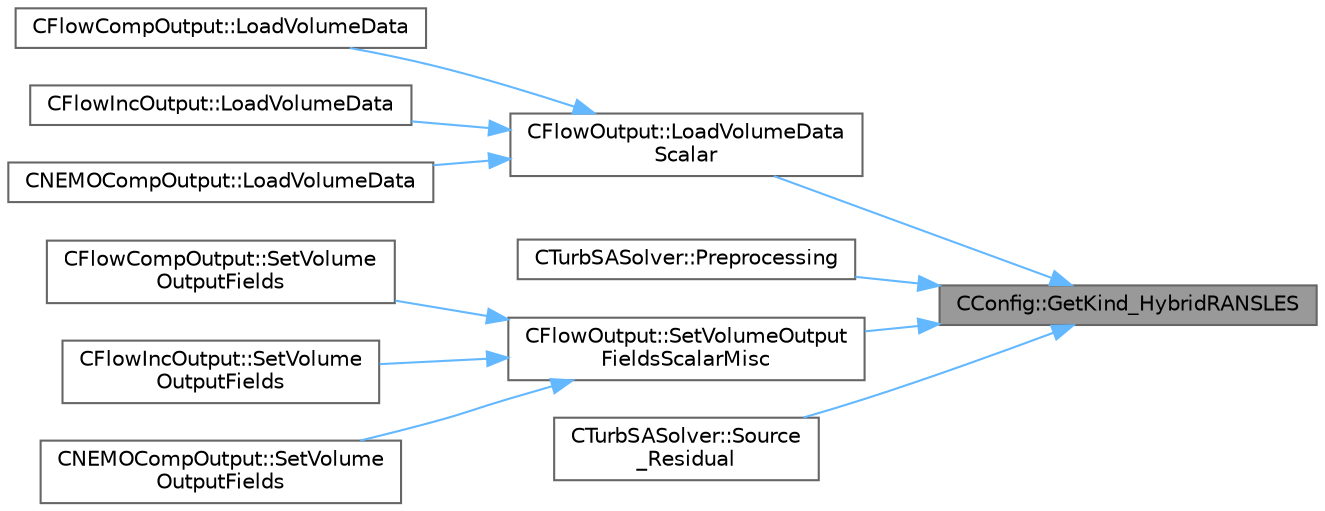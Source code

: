 digraph "CConfig::GetKind_HybridRANSLES"
{
 // LATEX_PDF_SIZE
  bgcolor="transparent";
  edge [fontname=Helvetica,fontsize=10,labelfontname=Helvetica,labelfontsize=10];
  node [fontname=Helvetica,fontsize=10,shape=box,height=0.2,width=0.4];
  rankdir="RL";
  Node1 [id="Node000001",label="CConfig::GetKind_HybridRANSLES",height=0.2,width=0.4,color="gray40", fillcolor="grey60", style="filled", fontcolor="black",tooltip="Get the Kind of Hybrid RANS/LES."];
  Node1 -> Node2 [id="edge1_Node000001_Node000002",dir="back",color="steelblue1",style="solid",tooltip=" "];
  Node2 [id="Node000002",label="CFlowOutput::LoadVolumeData\lScalar",height=0.2,width=0.4,color="grey40", fillcolor="white", style="filled",URL="$classCFlowOutput.html#ad996a9cd0b41ef4bc726397d18219c17",tooltip="Set all scalar (turbulence/species) volume field values for a point."];
  Node2 -> Node3 [id="edge2_Node000002_Node000003",dir="back",color="steelblue1",style="solid",tooltip=" "];
  Node3 [id="Node000003",label="CFlowCompOutput::LoadVolumeData",height=0.2,width=0.4,color="grey40", fillcolor="white", style="filled",URL="$classCFlowCompOutput.html#a4dbb2657e6ea72800af13ddf08789276",tooltip="Set the values of the volume output fields for a point."];
  Node2 -> Node4 [id="edge3_Node000002_Node000004",dir="back",color="steelblue1",style="solid",tooltip=" "];
  Node4 [id="Node000004",label="CFlowIncOutput::LoadVolumeData",height=0.2,width=0.4,color="grey40", fillcolor="white", style="filled",URL="$classCFlowIncOutput.html#a72e2584bbcbcf7e3a94dae5344953f08",tooltip="Set the values of the volume output fields for a point."];
  Node2 -> Node5 [id="edge4_Node000002_Node000005",dir="back",color="steelblue1",style="solid",tooltip=" "];
  Node5 [id="Node000005",label="CNEMOCompOutput::LoadVolumeData",height=0.2,width=0.4,color="grey40", fillcolor="white", style="filled",URL="$classCNEMOCompOutput.html#a89eba9a2ef60d470409b605e9a06140b",tooltip="Set the values of the volume output fields for a point."];
  Node1 -> Node6 [id="edge5_Node000001_Node000006",dir="back",color="steelblue1",style="solid",tooltip=" "];
  Node6 [id="Node000006",label="CTurbSASolver::Preprocessing",height=0.2,width=0.4,color="grey40", fillcolor="white", style="filled",URL="$classCTurbSASolver.html#a3a0b3563943fd8f9da777f54f53720f9",tooltip="Restart residual and compute gradients."];
  Node1 -> Node7 [id="edge6_Node000001_Node000007",dir="back",color="steelblue1",style="solid",tooltip=" "];
  Node7 [id="Node000007",label="CFlowOutput::SetVolumeOutput\lFieldsScalarMisc",height=0.2,width=0.4,color="grey40", fillcolor="white", style="filled",URL="$classCFlowOutput.html#a46eda1fc101a3f4bb0123679b96a31f8",tooltip="Add miscellaneous scalar volume fields for a point (FVMComp, FVMInc, FVMNEMO)."];
  Node7 -> Node8 [id="edge7_Node000007_Node000008",dir="back",color="steelblue1",style="solid",tooltip=" "];
  Node8 [id="Node000008",label="CFlowCompOutput::SetVolume\lOutputFields",height=0.2,width=0.4,color="grey40", fillcolor="white", style="filled",URL="$classCFlowCompOutput.html#a1724bb8ece7b49ccc08b1a9ebd227f85",tooltip="Set the available volume output fields."];
  Node7 -> Node9 [id="edge8_Node000007_Node000009",dir="back",color="steelblue1",style="solid",tooltip=" "];
  Node9 [id="Node000009",label="CFlowIncOutput::SetVolume\lOutputFields",height=0.2,width=0.4,color="grey40", fillcolor="white", style="filled",URL="$classCFlowIncOutput.html#a2d50d4d3b55a195d431eb426a381bcf8",tooltip="Set the available volume output fields."];
  Node7 -> Node10 [id="edge9_Node000007_Node000010",dir="back",color="steelblue1",style="solid",tooltip=" "];
  Node10 [id="Node000010",label="CNEMOCompOutput::SetVolume\lOutputFields",height=0.2,width=0.4,color="grey40", fillcolor="white", style="filled",URL="$classCNEMOCompOutput.html#ae2e72ddbf5abb62c9da53098d5c861ef",tooltip="Set the available volume output fields."];
  Node1 -> Node11 [id="edge10_Node000001_Node000011",dir="back",color="steelblue1",style="solid",tooltip=" "];
  Node11 [id="Node000011",label="CTurbSASolver::Source\l_Residual",height=0.2,width=0.4,color="grey40", fillcolor="white", style="filled",URL="$classCTurbSASolver.html#ae254c08e17def463df09c9f804bf5194",tooltip="Source term computation."];
}
